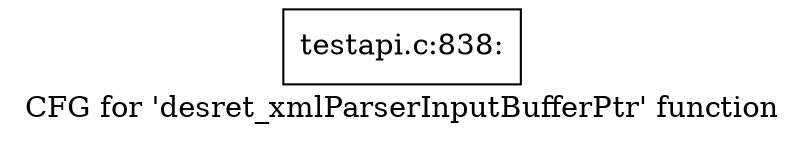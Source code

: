 digraph "CFG for 'desret_xmlParserInputBufferPtr' function" {
	label="CFG for 'desret_xmlParserInputBufferPtr' function";

	Node0x4fcc130 [shape=record,label="{testapi.c:838:}"];
}

